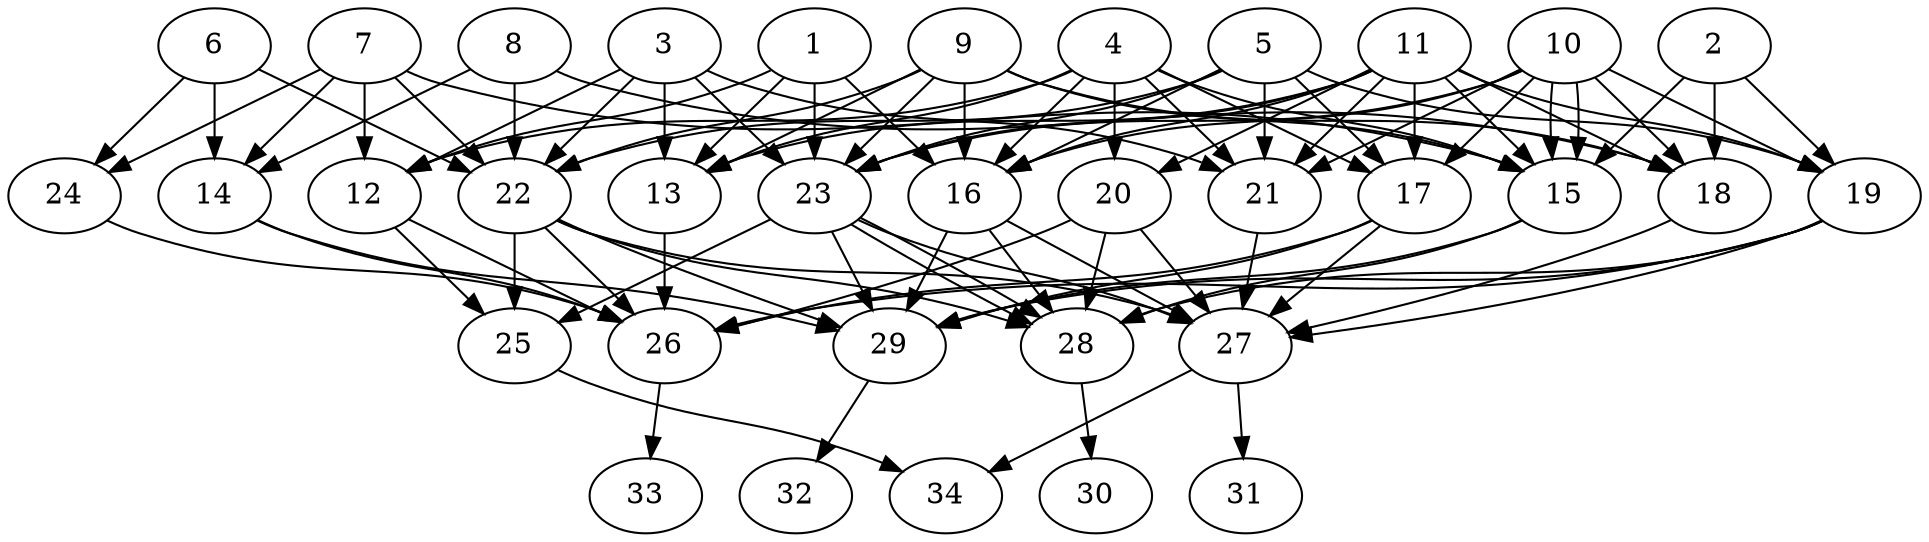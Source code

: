 // DAG (tier=2-normal, mode=compute, n=34, ccr=0.354, fat=0.637, density=0.591, regular=0.503, jump=0.105, mindata=524288, maxdata=8388608)
// DAG automatically generated by daggen at Sun Aug 24 16:33:33 2025
// /home/ermia/Project/Environments/daggen/bin/daggen --dot --ccr 0.354 --fat 0.637 --regular 0.503 --density 0.591 --jump 0.105 --mindata 524288 --maxdata 8388608 -n 34 
digraph G {
  1 [size="146066103104142573568", alpha="0.02", expect_size="73033051552071286784"]
  1 -> 12 [size ="221882448084992"]
  1 -> 13 [size ="221882448084992"]
  1 -> 16 [size ="221882448084992"]
  1 -> 23 [size ="221882448084992"]
  2 [size="8278326243934896", alpha="0.18", expect_size="4139163121967448"]
  2 -> 15 [size ="149104621518848"]
  2 -> 18 [size ="149104621518848"]
  2 -> 19 [size ="149104621518848"]
  3 [size="5299359323204167", alpha="0.03", expect_size="2649679661602083"]
  3 -> 12 [size ="455890511593472"]
  3 -> 13 [size ="455890511593472"]
  3 -> 21 [size ="455890511593472"]
  3 -> 22 [size ="455890511593472"]
  3 -> 23 [size ="455890511593472"]
  4 [size="398988481197085", alpha="0.11", expect_size="199494240598542"]
  4 -> 12 [size ="8089336020992"]
  4 -> 13 [size ="8089336020992"]
  4 -> 15 [size ="8089336020992"]
  4 -> 16 [size ="8089336020992"]
  4 -> 17 [size ="8089336020992"]
  4 -> 20 [size ="8089336020992"]
  4 -> 21 [size ="8089336020992"]
  5 [size="4792459271431514", alpha="0.19", expect_size="2396229635715757"]
  5 -> 16 [size ="352458471636992"]
  5 -> 17 [size ="352458471636992"]
  5 -> 19 [size ="352458471636992"]
  5 -> 21 [size ="352458471636992"]
  5 -> 22 [size ="352458471636992"]
  5 -> 23 [size ="352458471636992"]
  6 [size="209174996808632369152", alpha="0.15", expect_size="104587498404316184576"]
  6 -> 14 [size ="281900925059072"]
  6 -> 22 [size ="281900925059072"]
  6 -> 24 [size ="281900925059072"]
  7 [size="491240307981021952", alpha="0.10", expect_size="245620153990510976"]
  7 -> 12 [size ="268829057875968"]
  7 -> 14 [size ="268829057875968"]
  7 -> 15 [size ="268829057875968"]
  7 -> 22 [size ="268829057875968"]
  7 -> 24 [size ="268829057875968"]
  8 [size="414069019083505856", alpha="0.04", expect_size="207034509541752928"]
  8 -> 14 [size ="208375170203648"]
  8 -> 18 [size ="208375170203648"]
  8 -> 22 [size ="208375170203648"]
  9 [size="330678249397596032", alpha="0.05", expect_size="165339124698798016"]
  9 -> 13 [size ="344779514707968"]
  9 -> 15 [size ="344779514707968"]
  9 -> 16 [size ="344779514707968"]
  9 -> 18 [size ="344779514707968"]
  9 -> 22 [size ="344779514707968"]
  9 -> 23 [size ="344779514707968"]
  10 [size="12802584836045234", alpha="0.20", expect_size="6401292418022617"]
  10 -> 15 [size ="11209998860288"]
  10 -> 15 [size ="11209998860288"]
  10 -> 16 [size ="11209998860288"]
  10 -> 17 [size ="11209998860288"]
  10 -> 18 [size ="11209998860288"]
  10 -> 19 [size ="11209998860288"]
  10 -> 21 [size ="11209998860288"]
  10 -> 23 [size ="11209998860288"]
  11 [size="2618478896438963", alpha="0.10", expect_size="1309239448219481"]
  11 -> 13 [size ="120685636616192"]
  11 -> 15 [size ="120685636616192"]
  11 -> 16 [size ="120685636616192"]
  11 -> 17 [size ="120685636616192"]
  11 -> 18 [size ="120685636616192"]
  11 -> 19 [size ="120685636616192"]
  11 -> 20 [size ="120685636616192"]
  11 -> 21 [size ="120685636616192"]
  11 -> 23 [size ="120685636616192"]
  12 [size="561590769351793836032", alpha="0.15", expect_size="280795384675896918016"]
  12 -> 25 [size ="544548577083392"]
  12 -> 26 [size ="544548577083392"]
  13 [size="9427521984662601728", alpha="0.18", expect_size="4713760992331300864"]
  13 -> 26 [size ="35701655601152"]
  14 [size="60419394849558495232", alpha="0.02", expect_size="30209697424779247616"]
  14 -> 26 [size ="123180198920192"]
  14 -> 29 [size ="123180198920192"]
  15 [size="6934127252039091", alpha="0.07", expect_size="3467063626019545"]
  15 -> 28 [size ="356712477360128"]
  15 -> 29 [size ="356712477360128"]
  16 [size="835427300917453440", alpha="0.13", expect_size="417713650458726720"]
  16 -> 27 [size ="422631526367232"]
  16 -> 28 [size ="422631526367232"]
  16 -> 29 [size ="422631526367232"]
  17 [size="23922651484913664", alpha="0.19", expect_size="11961325742456832"]
  17 -> 26 [size ="431008558088192"]
  17 -> 27 [size ="431008558088192"]
  17 -> 29 [size ="431008558088192"]
  18 [size="10390829509308841984", alpha="0.13", expect_size="5195414754654420992"]
  18 -> 27 [size ="38094019493888"]
  19 [size="26322900950429096", alpha="0.05", expect_size="13161450475214548"]
  19 -> 26 [size ="57407069749248"]
  19 -> 27 [size ="57407069749248"]
  19 -> 28 [size ="57407069749248"]
  19 -> 29 [size ="57407069749248"]
  20 [size="16336252898920370", alpha="0.07", expect_size="8168126449460185"]
  20 -> 26 [size ="23423015190528"]
  20 -> 27 [size ="23423015190528"]
  20 -> 28 [size ="23423015190528"]
  21 [size="326151972113408", alpha="0.10", expect_size="163075986056704"]
  21 -> 27 [size ="6734508720128"]
  22 [size="468746874557661446144", alpha="0.14", expect_size="234373437278830723072"]
  22 -> 25 [size ="482742546464768"]
  22 -> 26 [size ="482742546464768"]
  22 -> 27 [size ="482742546464768"]
  22 -> 28 [size ="482742546464768"]
  22 -> 29 [size ="482742546464768"]
  23 [size="8305823804917371", alpha="0.19", expect_size="4152911902458685"]
  23 -> 25 [size ="11268257742848"]
  23 -> 27 [size ="11268257742848"]
  23 -> 28 [size ="11268257742848"]
  23 -> 28 [size ="11268257742848"]
  23 -> 29 [size ="11268257742848"]
  24 [size="744781058866736384", alpha="0.14", expect_size="372390529433368192"]
  24 -> 26 [size ="384360658239488"]
  25 [size="203463317033844736", alpha="0.14", expect_size="101731658516922368"]
  25 -> 34 [size ="140737488355328"]
  26 [size="5677205681973290", alpha="0.15", expect_size="2838602840986645"]
  26 -> 33 [size ="144264000438272"]
  27 [size="7398314254715176", alpha="0.15", expect_size="3699157127357588"]
  27 -> 31 [size ="225695238193152"]
  27 -> 34 [size ="225695238193152"]
  28 [size="144284139041169866752", alpha="0.13", expect_size="72142069520584933376"]
  28 -> 30 [size ="220074157801472"]
  29 [size="257391506081523433472", alpha="0.13", expect_size="128695753040761716736"]
  29 -> 32 [size ="323707524349952"]
  30 [size="13442700294437732352", alpha="0.06", expect_size="6721350147218866176"]
  31 [size="441130961174890807296", alpha="0.14", expect_size="220565480587445403648"]
  32 [size="847063139563339776", alpha="0.10", expect_size="423531569781669888"]
  33 [size="552548085267369", alpha="0.15", expect_size="276274042633684"]
  34 [size="7833602745293819", alpha="0.04", expect_size="3916801372646909"]
}